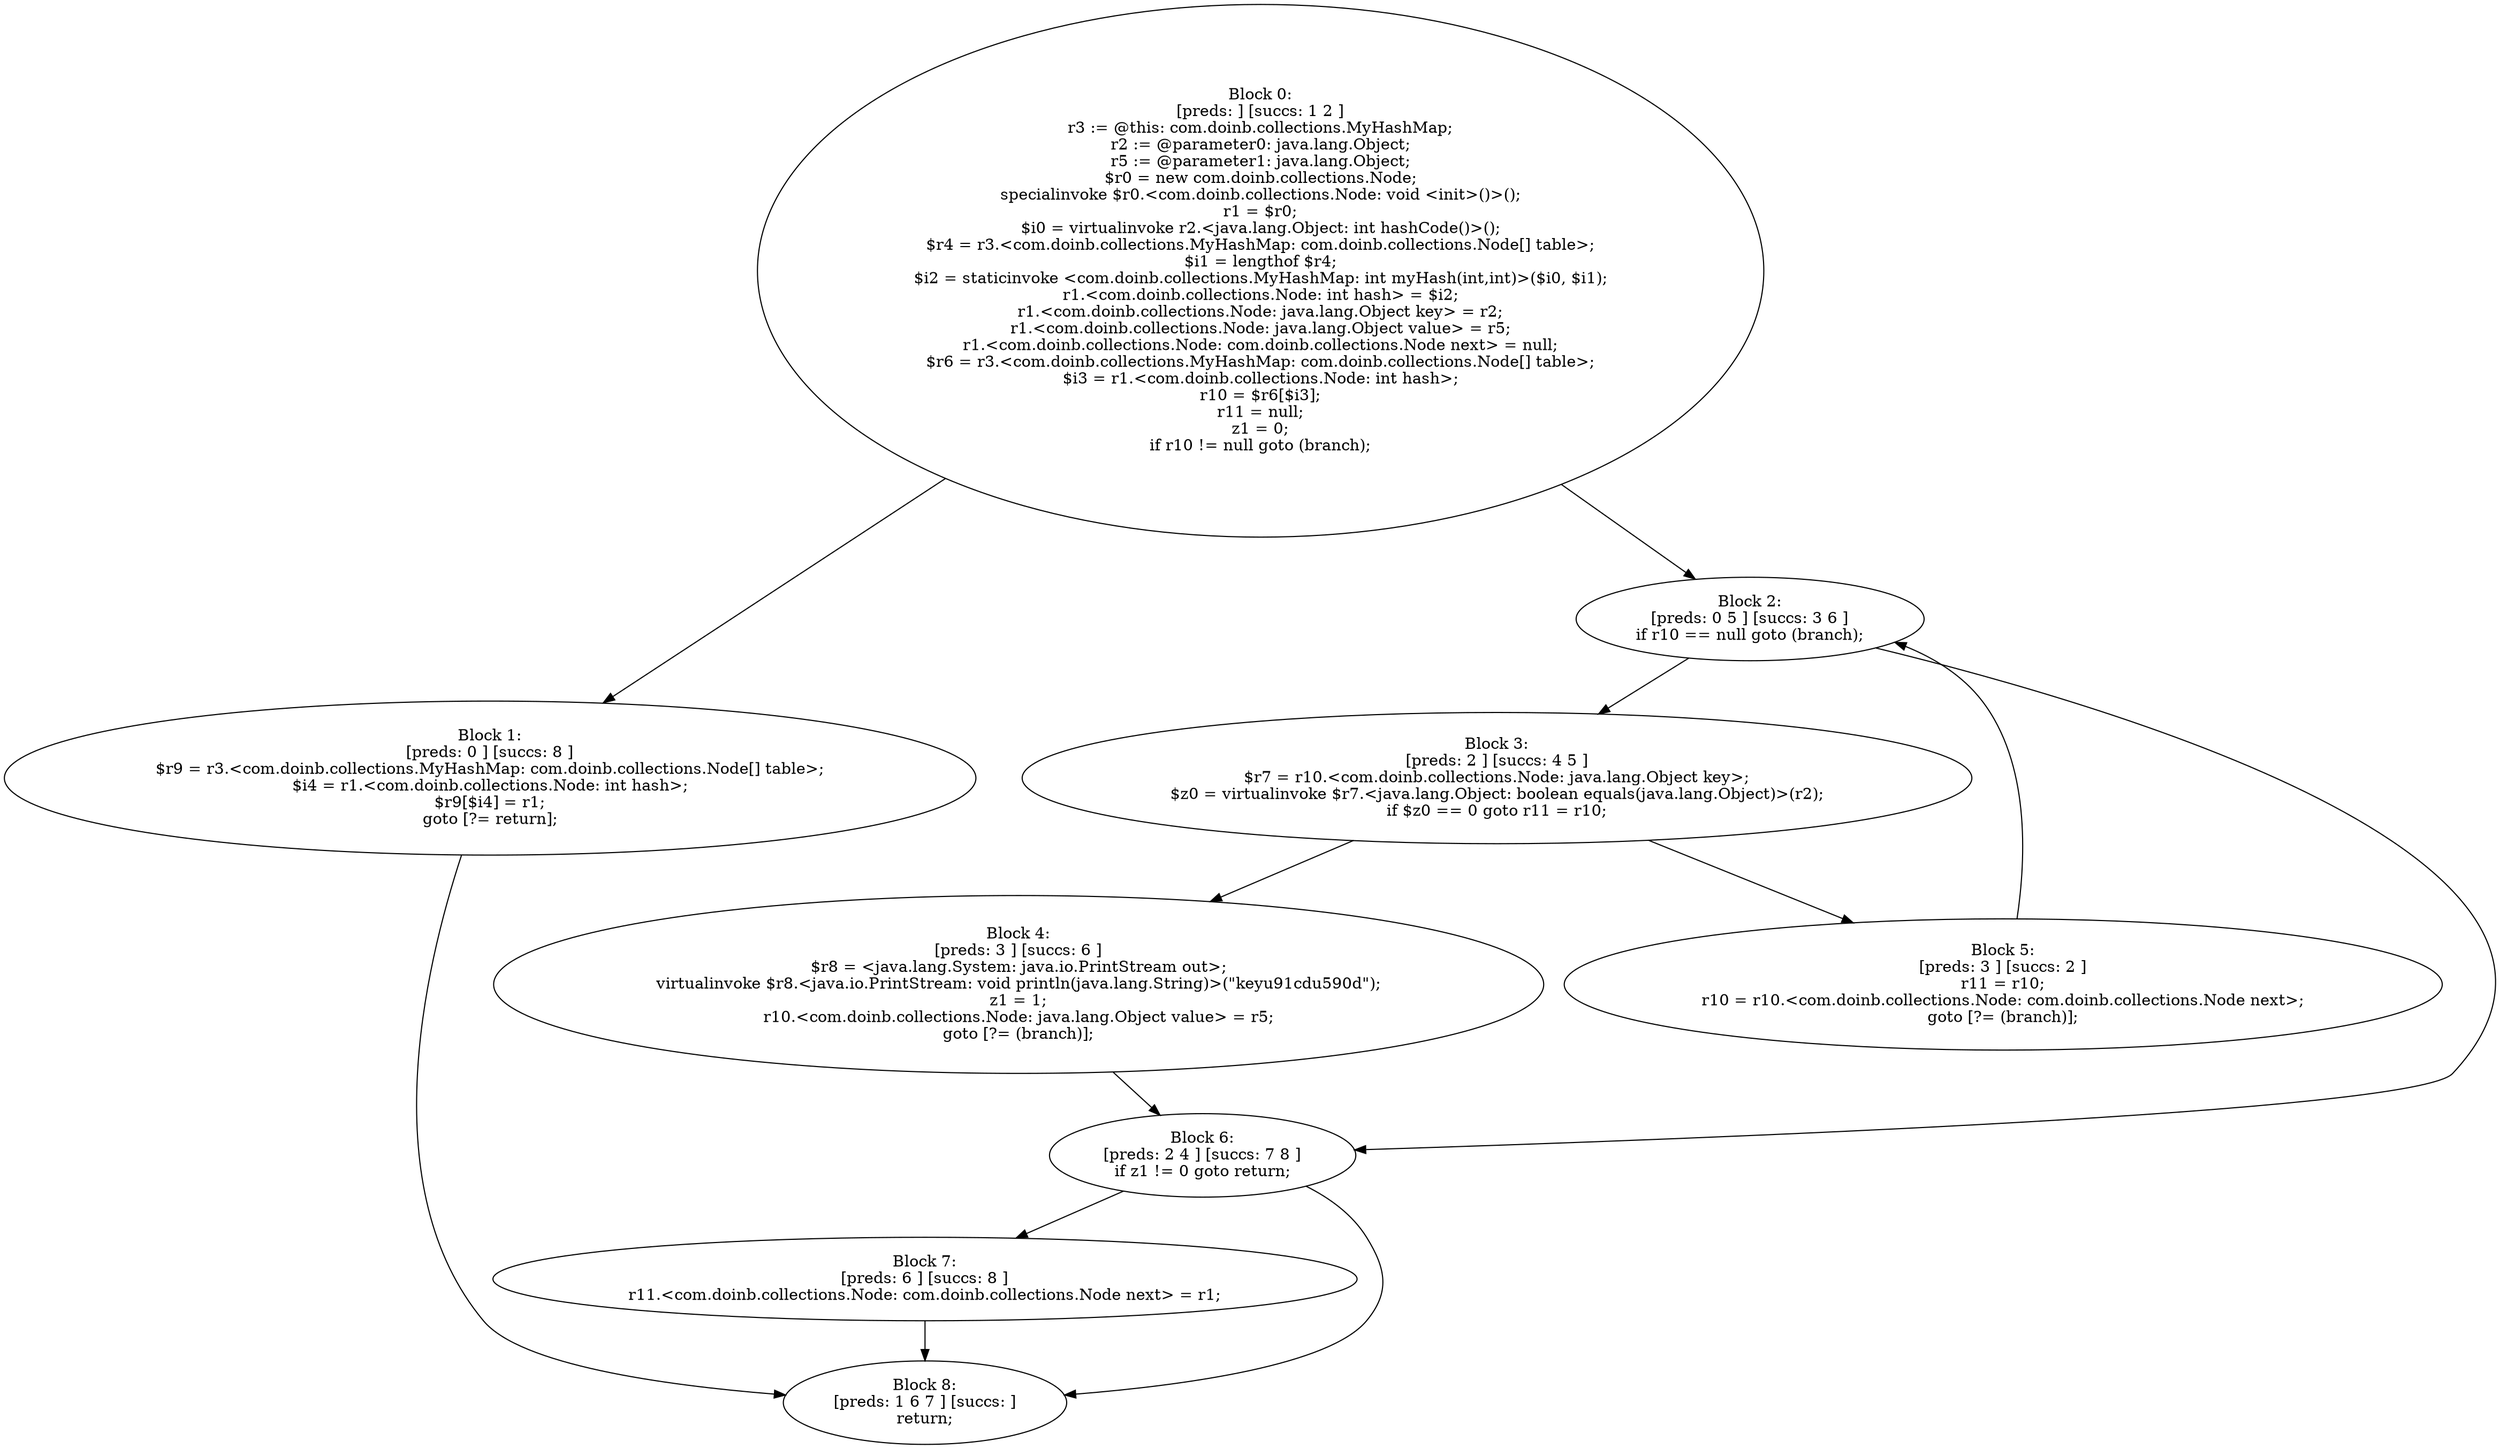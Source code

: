 digraph "unitGraph" {
    "Block 0:
[preds: ] [succs: 1 2 ]
r3 := @this: com.doinb.collections.MyHashMap;
r2 := @parameter0: java.lang.Object;
r5 := @parameter1: java.lang.Object;
$r0 = new com.doinb.collections.Node;
specialinvoke $r0.<com.doinb.collections.Node: void <init>()>();
r1 = $r0;
$i0 = virtualinvoke r2.<java.lang.Object: int hashCode()>();
$r4 = r3.<com.doinb.collections.MyHashMap: com.doinb.collections.Node[] table>;
$i1 = lengthof $r4;
$i2 = staticinvoke <com.doinb.collections.MyHashMap: int myHash(int,int)>($i0, $i1);
r1.<com.doinb.collections.Node: int hash> = $i2;
r1.<com.doinb.collections.Node: java.lang.Object key> = r2;
r1.<com.doinb.collections.Node: java.lang.Object value> = r5;
r1.<com.doinb.collections.Node: com.doinb.collections.Node next> = null;
$r6 = r3.<com.doinb.collections.MyHashMap: com.doinb.collections.Node[] table>;
$i3 = r1.<com.doinb.collections.Node: int hash>;
r10 = $r6[$i3];
r11 = null;
z1 = 0;
if r10 != null goto (branch);
"
    "Block 1:
[preds: 0 ] [succs: 8 ]
$r9 = r3.<com.doinb.collections.MyHashMap: com.doinb.collections.Node[] table>;
$i4 = r1.<com.doinb.collections.Node: int hash>;
$r9[$i4] = r1;
goto [?= return];
"
    "Block 2:
[preds: 0 5 ] [succs: 3 6 ]
if r10 == null goto (branch);
"
    "Block 3:
[preds: 2 ] [succs: 4 5 ]
$r7 = r10.<com.doinb.collections.Node: java.lang.Object key>;
$z0 = virtualinvoke $r7.<java.lang.Object: boolean equals(java.lang.Object)>(r2);
if $z0 == 0 goto r11 = r10;
"
    "Block 4:
[preds: 3 ] [succs: 6 ]
$r8 = <java.lang.System: java.io.PrintStream out>;
virtualinvoke $r8.<java.io.PrintStream: void println(java.lang.String)>(\"key\u91cd\u590d\");
z1 = 1;
r10.<com.doinb.collections.Node: java.lang.Object value> = r5;
goto [?= (branch)];
"
    "Block 5:
[preds: 3 ] [succs: 2 ]
r11 = r10;
r10 = r10.<com.doinb.collections.Node: com.doinb.collections.Node next>;
goto [?= (branch)];
"
    "Block 6:
[preds: 2 4 ] [succs: 7 8 ]
if z1 != 0 goto return;
"
    "Block 7:
[preds: 6 ] [succs: 8 ]
r11.<com.doinb.collections.Node: com.doinb.collections.Node next> = r1;
"
    "Block 8:
[preds: 1 6 7 ] [succs: ]
return;
"
    "Block 0:
[preds: ] [succs: 1 2 ]
r3 := @this: com.doinb.collections.MyHashMap;
r2 := @parameter0: java.lang.Object;
r5 := @parameter1: java.lang.Object;
$r0 = new com.doinb.collections.Node;
specialinvoke $r0.<com.doinb.collections.Node: void <init>()>();
r1 = $r0;
$i0 = virtualinvoke r2.<java.lang.Object: int hashCode()>();
$r4 = r3.<com.doinb.collections.MyHashMap: com.doinb.collections.Node[] table>;
$i1 = lengthof $r4;
$i2 = staticinvoke <com.doinb.collections.MyHashMap: int myHash(int,int)>($i0, $i1);
r1.<com.doinb.collections.Node: int hash> = $i2;
r1.<com.doinb.collections.Node: java.lang.Object key> = r2;
r1.<com.doinb.collections.Node: java.lang.Object value> = r5;
r1.<com.doinb.collections.Node: com.doinb.collections.Node next> = null;
$r6 = r3.<com.doinb.collections.MyHashMap: com.doinb.collections.Node[] table>;
$i3 = r1.<com.doinb.collections.Node: int hash>;
r10 = $r6[$i3];
r11 = null;
z1 = 0;
if r10 != null goto (branch);
"->"Block 1:
[preds: 0 ] [succs: 8 ]
$r9 = r3.<com.doinb.collections.MyHashMap: com.doinb.collections.Node[] table>;
$i4 = r1.<com.doinb.collections.Node: int hash>;
$r9[$i4] = r1;
goto [?= return];
";
    "Block 0:
[preds: ] [succs: 1 2 ]
r3 := @this: com.doinb.collections.MyHashMap;
r2 := @parameter0: java.lang.Object;
r5 := @parameter1: java.lang.Object;
$r0 = new com.doinb.collections.Node;
specialinvoke $r0.<com.doinb.collections.Node: void <init>()>();
r1 = $r0;
$i0 = virtualinvoke r2.<java.lang.Object: int hashCode()>();
$r4 = r3.<com.doinb.collections.MyHashMap: com.doinb.collections.Node[] table>;
$i1 = lengthof $r4;
$i2 = staticinvoke <com.doinb.collections.MyHashMap: int myHash(int,int)>($i0, $i1);
r1.<com.doinb.collections.Node: int hash> = $i2;
r1.<com.doinb.collections.Node: java.lang.Object key> = r2;
r1.<com.doinb.collections.Node: java.lang.Object value> = r5;
r1.<com.doinb.collections.Node: com.doinb.collections.Node next> = null;
$r6 = r3.<com.doinb.collections.MyHashMap: com.doinb.collections.Node[] table>;
$i3 = r1.<com.doinb.collections.Node: int hash>;
r10 = $r6[$i3];
r11 = null;
z1 = 0;
if r10 != null goto (branch);
"->"Block 2:
[preds: 0 5 ] [succs: 3 6 ]
if r10 == null goto (branch);
";
    "Block 1:
[preds: 0 ] [succs: 8 ]
$r9 = r3.<com.doinb.collections.MyHashMap: com.doinb.collections.Node[] table>;
$i4 = r1.<com.doinb.collections.Node: int hash>;
$r9[$i4] = r1;
goto [?= return];
"->"Block 8:
[preds: 1 6 7 ] [succs: ]
return;
";
    "Block 2:
[preds: 0 5 ] [succs: 3 6 ]
if r10 == null goto (branch);
"->"Block 3:
[preds: 2 ] [succs: 4 5 ]
$r7 = r10.<com.doinb.collections.Node: java.lang.Object key>;
$z0 = virtualinvoke $r7.<java.lang.Object: boolean equals(java.lang.Object)>(r2);
if $z0 == 0 goto r11 = r10;
";
    "Block 2:
[preds: 0 5 ] [succs: 3 6 ]
if r10 == null goto (branch);
"->"Block 6:
[preds: 2 4 ] [succs: 7 8 ]
if z1 != 0 goto return;
";
    "Block 3:
[preds: 2 ] [succs: 4 5 ]
$r7 = r10.<com.doinb.collections.Node: java.lang.Object key>;
$z0 = virtualinvoke $r7.<java.lang.Object: boolean equals(java.lang.Object)>(r2);
if $z0 == 0 goto r11 = r10;
"->"Block 4:
[preds: 3 ] [succs: 6 ]
$r8 = <java.lang.System: java.io.PrintStream out>;
virtualinvoke $r8.<java.io.PrintStream: void println(java.lang.String)>(\"key\u91cd\u590d\");
z1 = 1;
r10.<com.doinb.collections.Node: java.lang.Object value> = r5;
goto [?= (branch)];
";
    "Block 3:
[preds: 2 ] [succs: 4 5 ]
$r7 = r10.<com.doinb.collections.Node: java.lang.Object key>;
$z0 = virtualinvoke $r7.<java.lang.Object: boolean equals(java.lang.Object)>(r2);
if $z0 == 0 goto r11 = r10;
"->"Block 5:
[preds: 3 ] [succs: 2 ]
r11 = r10;
r10 = r10.<com.doinb.collections.Node: com.doinb.collections.Node next>;
goto [?= (branch)];
";
    "Block 4:
[preds: 3 ] [succs: 6 ]
$r8 = <java.lang.System: java.io.PrintStream out>;
virtualinvoke $r8.<java.io.PrintStream: void println(java.lang.String)>(\"key\u91cd\u590d\");
z1 = 1;
r10.<com.doinb.collections.Node: java.lang.Object value> = r5;
goto [?= (branch)];
"->"Block 6:
[preds: 2 4 ] [succs: 7 8 ]
if z1 != 0 goto return;
";
    "Block 5:
[preds: 3 ] [succs: 2 ]
r11 = r10;
r10 = r10.<com.doinb.collections.Node: com.doinb.collections.Node next>;
goto [?= (branch)];
"->"Block 2:
[preds: 0 5 ] [succs: 3 6 ]
if r10 == null goto (branch);
";
    "Block 6:
[preds: 2 4 ] [succs: 7 8 ]
if z1 != 0 goto return;
"->"Block 7:
[preds: 6 ] [succs: 8 ]
r11.<com.doinb.collections.Node: com.doinb.collections.Node next> = r1;
";
    "Block 6:
[preds: 2 4 ] [succs: 7 8 ]
if z1 != 0 goto return;
"->"Block 8:
[preds: 1 6 7 ] [succs: ]
return;
";
    "Block 7:
[preds: 6 ] [succs: 8 ]
r11.<com.doinb.collections.Node: com.doinb.collections.Node next> = r1;
"->"Block 8:
[preds: 1 6 7 ] [succs: ]
return;
";
}
